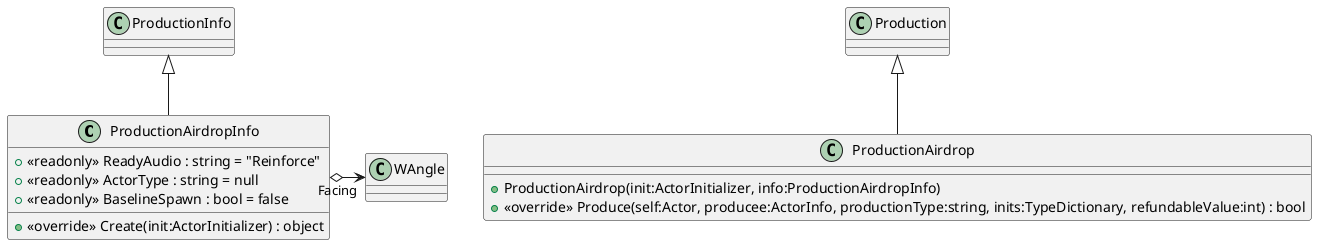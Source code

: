 @startuml
class ProductionAirdropInfo {
    + <<readonly>> ReadyAudio : string = "Reinforce"
    + <<readonly>> ActorType : string = null
    + <<readonly>> BaselineSpawn : bool = false
    + <<override>> Create(init:ActorInitializer) : object
}
class ProductionAirdrop {
    + ProductionAirdrop(init:ActorInitializer, info:ProductionAirdropInfo)
    + <<override>> Produce(self:Actor, producee:ActorInfo, productionType:string, inits:TypeDictionary, refundableValue:int) : bool
}
ProductionInfo <|-- ProductionAirdropInfo
ProductionAirdropInfo o-> "Facing" WAngle
Production <|-- ProductionAirdrop
@enduml
